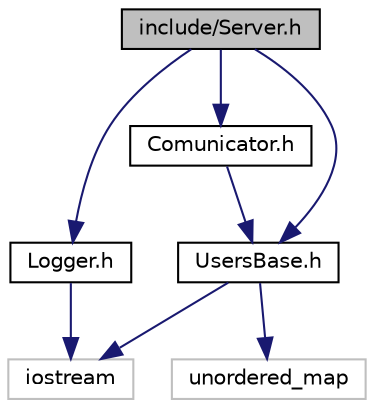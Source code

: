 digraph "include/Server.h"
{
 // LATEX_PDF_SIZE
  edge [fontname="Helvetica",fontsize="10",labelfontname="Helvetica",labelfontsize="10"];
  node [fontname="Helvetica",fontsize="10",shape=record];
  Node1 [label="include/Server.h",height=0.2,width=0.4,color="black", fillcolor="grey75", style="filled", fontcolor="black",tooltip="Заголовочный файл для модуля Server."];
  Node1 -> Node2 [color="midnightblue",fontsize="10",style="solid"];
  Node2 [label="Logger.h",height=0.2,width=0.4,color="black", fillcolor="white", style="filled",URL="$Logger_8h.html",tooltip="Заголовочный файл для модуля Logger."];
  Node2 -> Node3 [color="midnightblue",fontsize="10",style="solid"];
  Node3 [label="iostream",height=0.2,width=0.4,color="grey75", fillcolor="white", style="filled",tooltip=" "];
  Node1 -> Node4 [color="midnightblue",fontsize="10",style="solid"];
  Node4 [label="Comunicator.h",height=0.2,width=0.4,color="black", fillcolor="white", style="filled",URL="$Comunicator_8h.html",tooltip="Заголовочный файл для модуля Comunicator."];
  Node4 -> Node5 [color="midnightblue",fontsize="10",style="solid"];
  Node5 [label="UsersBase.h",height=0.2,width=0.4,color="black", fillcolor="white", style="filled",URL="$UsersBase_8h.html",tooltip="Заголовочный файл для модуля UsersBase."];
  Node5 -> Node3 [color="midnightblue",fontsize="10",style="solid"];
  Node5 -> Node6 [color="midnightblue",fontsize="10",style="solid"];
  Node6 [label="unordered_map",height=0.2,width=0.4,color="grey75", fillcolor="white", style="filled",tooltip=" "];
  Node1 -> Node5 [color="midnightblue",fontsize="10",style="solid"];
}
